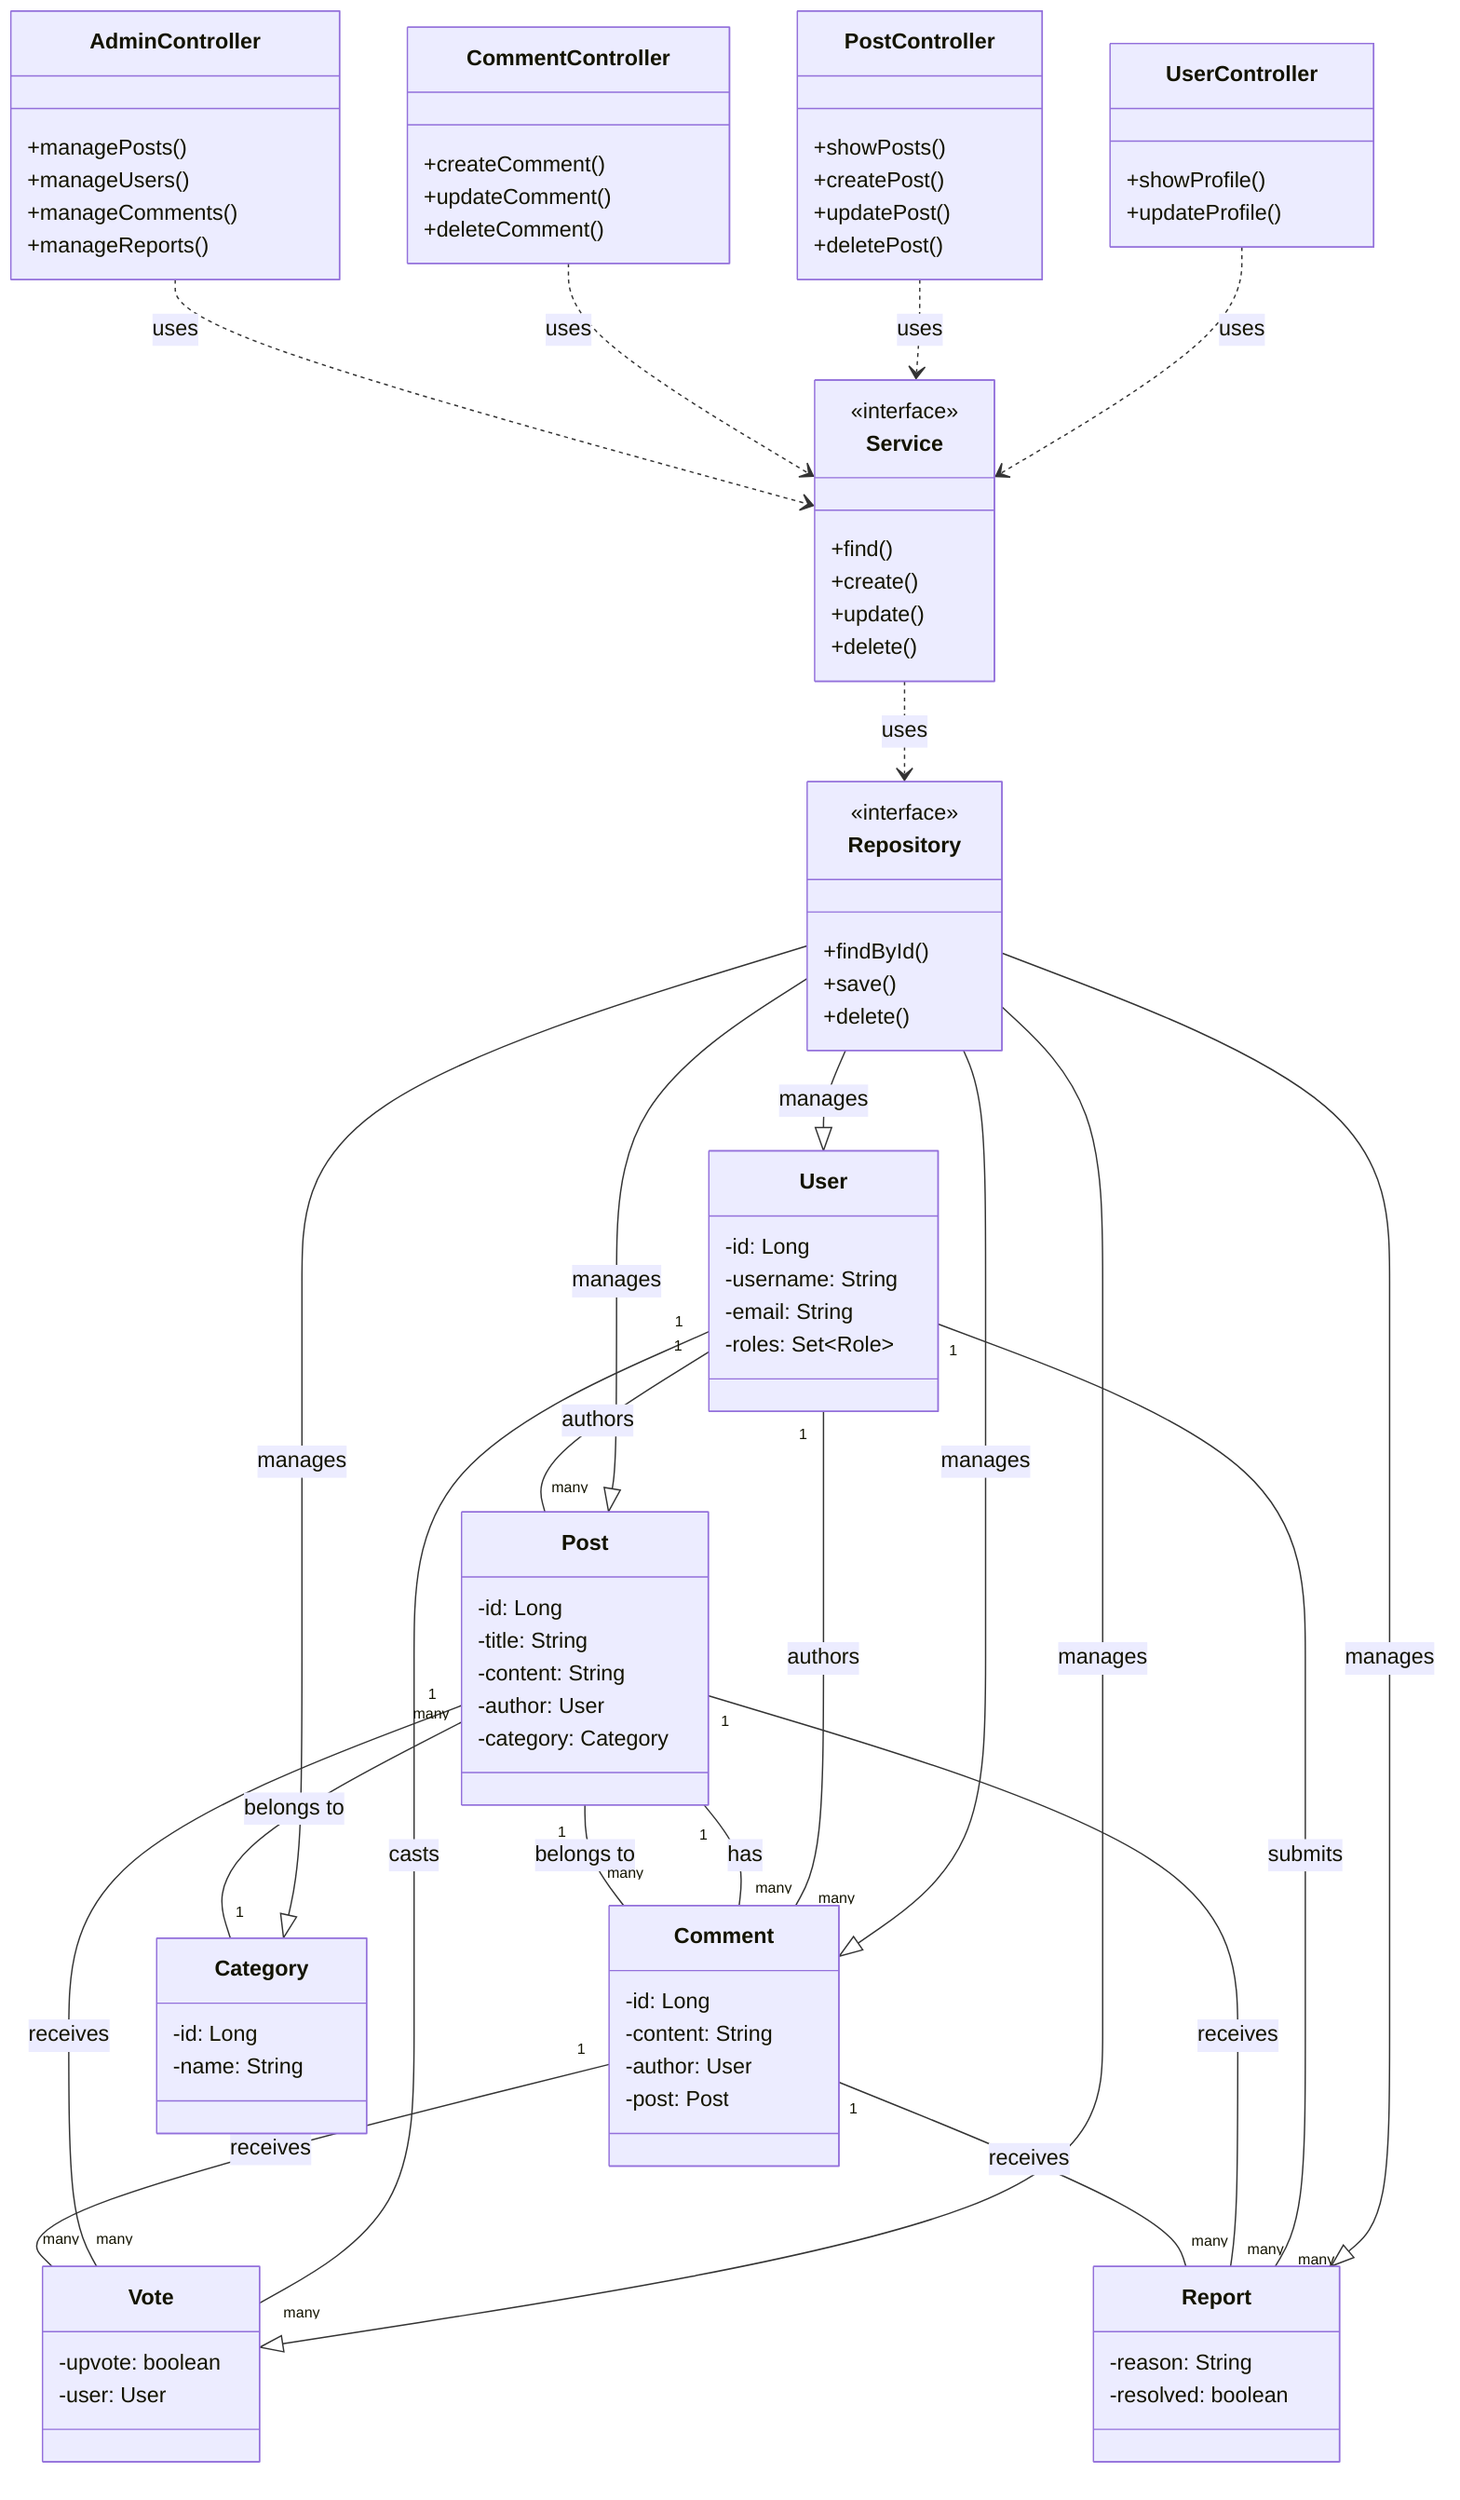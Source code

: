 classDiagram
    %% Core Model Classes (simplified)
    class User {
        -id: Long
        -username: String
        -email: String
        -roles: Set~Role~
    }
    
    class Post {
        -id: Long
        -title: String
        -content: String
        -author: User
        -category: Category
    }
    
    class Comment {
        -id: Long
        -content: String
        -author: User
        -post: Post
    }
    
    class Category {
        -id: Long
        -name: String
    }
    
    class Vote {
        -upvote: boolean
        -user: User
    }
    
    class Report {
        -reason: String
        -resolved: boolean
    }
    
    %% Repository Layer
    class Repository {
        <<interface>>
        +findById()
        +save()
        +delete()
    }
    
    %% Service Layer
    class Service {
        <<interface>>
        +find()
        +create()
        +update()
        +delete()
    }
    
    %% Controller Layer
    class UserController {
        +showProfile()
        +updateProfile()
    }
    
    class PostController {
        +showPosts()
        +createPost()
        +updatePost()
        +deletePost()
    }
    
    class CommentController {
        +createComment()
        +updateComment()
        +deleteComment()
    }
    
    class AdminController {
        +managePosts()
        +manageUsers()
        +manageComments()
        +manageReports()
    }
    
    %% MVC Architecture
    Repository --|> User : manages
    Repository --|> Post : manages
    Repository --|> Comment : manages
    Repository --|> Category : manages
    Repository --|> Vote : manages
    Repository --|> Report : manages
    
    Service ..> Repository : uses
    
    UserController ..> Service : uses
    PostController ..> Service : uses
    CommentController ..> Service : uses
    AdminController ..> Service : uses
    
    %% Model Relationships
    User "1" -- "many" Post : authors
    User "1" -- "many" Comment : authors
    User "1" -- "many" Vote : casts
    User "1" -- "many" Report : submits
    
    Post "many" -- "1" Category : belongs to
    Post "1" -- "many" Comment : has
    Post "1" -- "many" Vote : receives
    Post "1" -- "many" Report : receives
    
    Comment "many" -- "1" Post : belongs to
    Comment "1" -- "many" Vote : receives
    Comment "1" -- "many" Report : receives